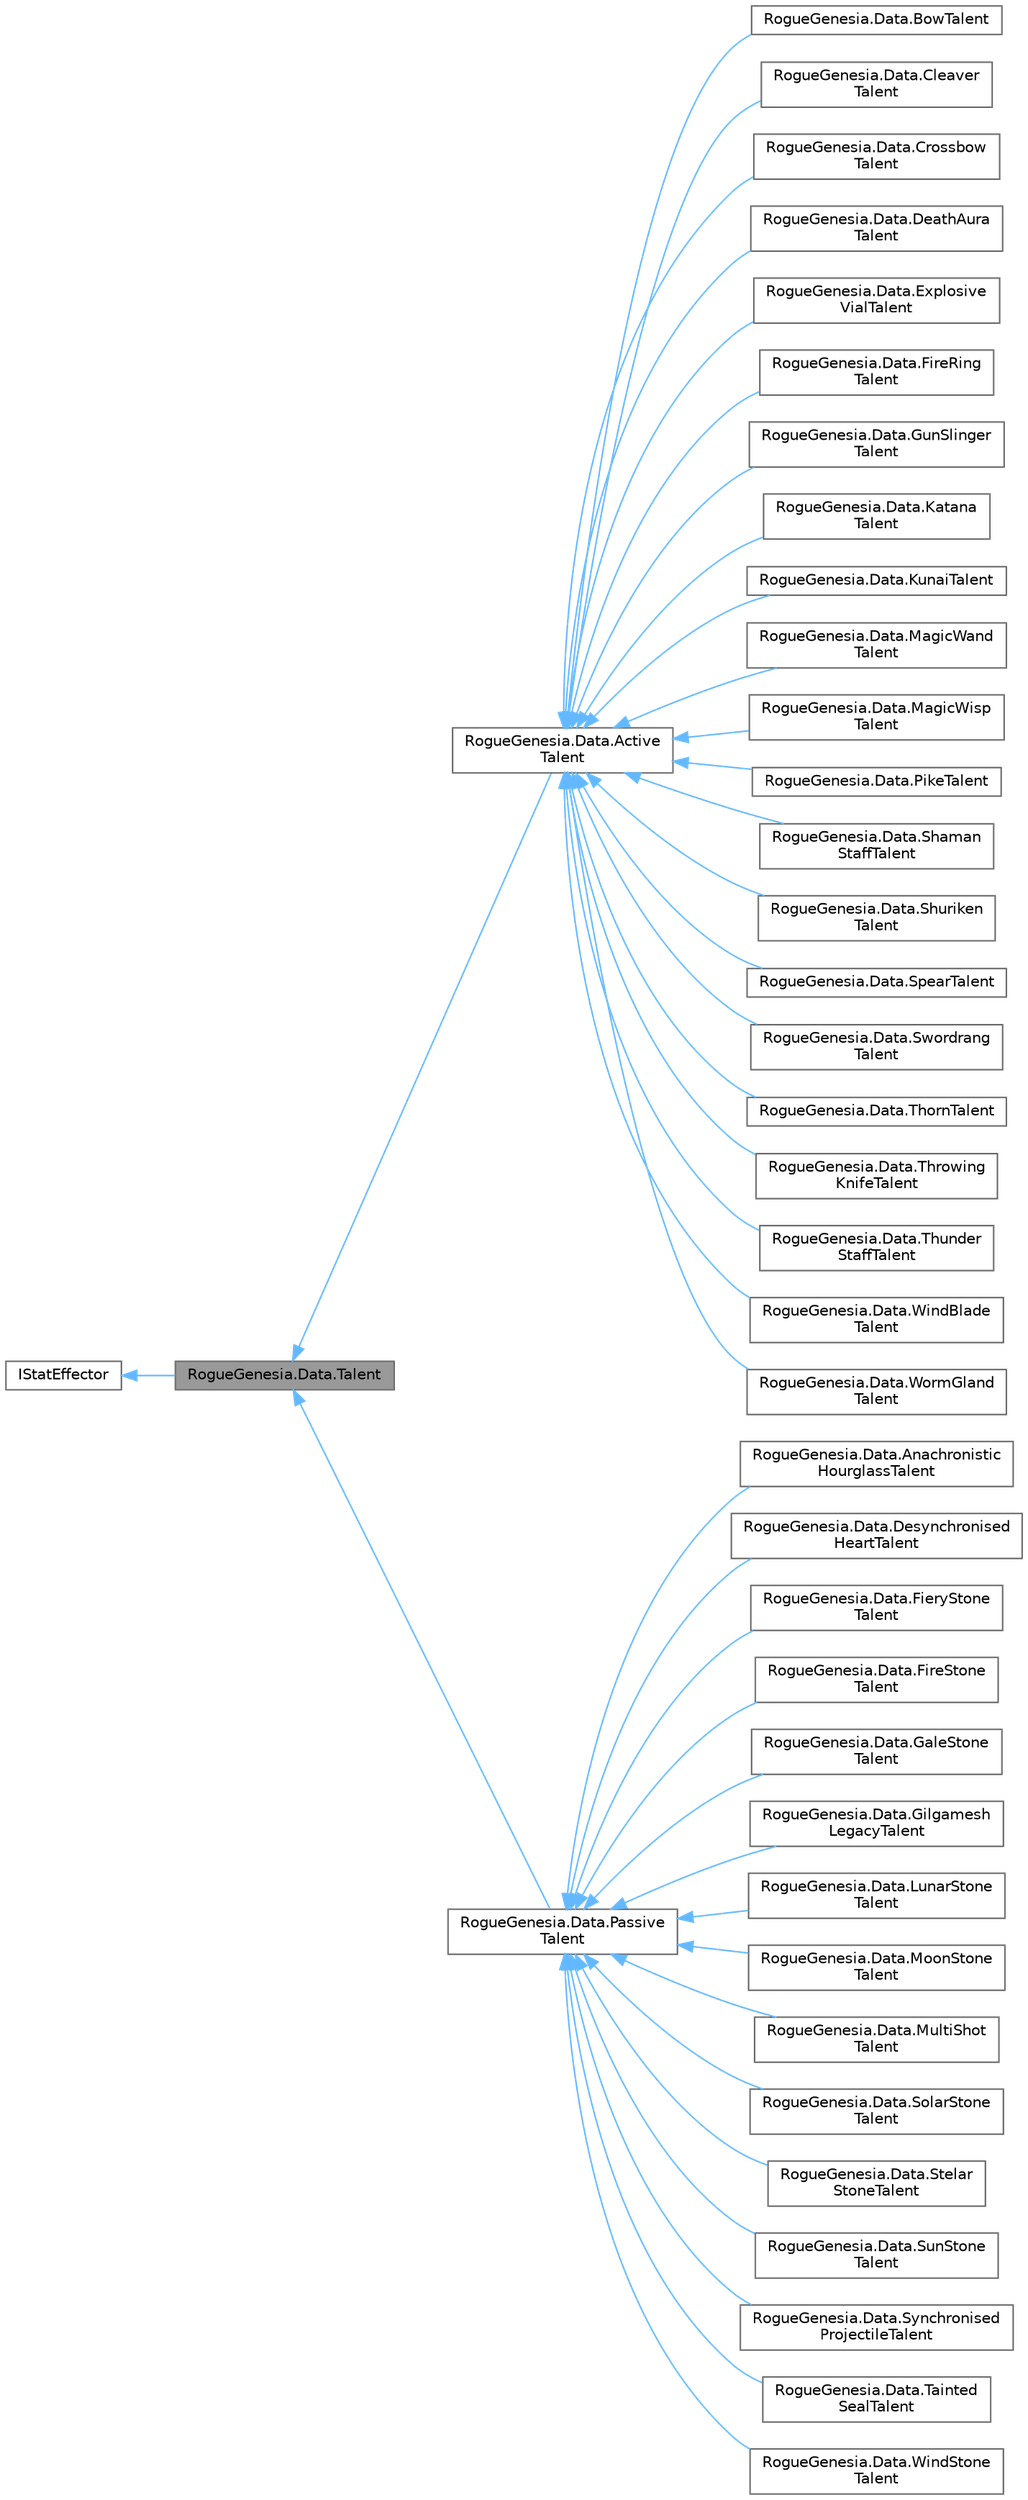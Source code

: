 digraph "RogueGenesia.Data.Talent"
{
 // LATEX_PDF_SIZE
  bgcolor="transparent";
  edge [fontname=Helvetica,fontsize=10,labelfontname=Helvetica,labelfontsize=10];
  node [fontname=Helvetica,fontsize=10,shape=box,height=0.2,width=0.4];
  rankdir="LR";
  Node1 [label="RogueGenesia.Data.Talent",height=0.2,width=0.4,color="gray40", fillcolor="grey60", style="filled", fontcolor="black",tooltip=" "];
  Node2 -> Node1 [dir="back",color="steelblue1",style="solid"];
  Node2 [label="IStatEffector",height=0.2,width=0.4,color="gray40", fillcolor="white", style="filled",URL="$interface_rogue_genesia_1_1_data_1_1_i_stat_effector.html",tooltip=" "];
  Node1 -> Node3 [dir="back",color="steelblue1",style="solid"];
  Node3 [label="RogueGenesia.Data.Active\lTalent",height=0.2,width=0.4,color="gray40", fillcolor="white", style="filled",URL="$class_rogue_genesia_1_1_data_1_1_active_talent.html",tooltip=" "];
  Node3 -> Node4 [dir="back",color="steelblue1",style="solid"];
  Node4 [label="RogueGenesia.Data.BowTalent",height=0.2,width=0.4,color="gray40", fillcolor="white", style="filled",URL="$class_rogue_genesia_1_1_data_1_1_bow_talent.html",tooltip=" "];
  Node3 -> Node5 [dir="back",color="steelblue1",style="solid"];
  Node5 [label="RogueGenesia.Data.Cleaver\lTalent",height=0.2,width=0.4,color="gray40", fillcolor="white", style="filled",URL="$class_rogue_genesia_1_1_data_1_1_cleaver_talent.html",tooltip=" "];
  Node3 -> Node6 [dir="back",color="steelblue1",style="solid"];
  Node6 [label="RogueGenesia.Data.Crossbow\lTalent",height=0.2,width=0.4,color="gray40", fillcolor="white", style="filled",URL="$class_rogue_genesia_1_1_data_1_1_crossbow_talent.html",tooltip=" "];
  Node3 -> Node7 [dir="back",color="steelblue1",style="solid"];
  Node7 [label="RogueGenesia.Data.DeathAura\lTalent",height=0.2,width=0.4,color="gray40", fillcolor="white", style="filled",URL="$class_rogue_genesia_1_1_data_1_1_death_aura_talent.html",tooltip=" "];
  Node3 -> Node8 [dir="back",color="steelblue1",style="solid"];
  Node8 [label="RogueGenesia.Data.Explosive\lVialTalent",height=0.2,width=0.4,color="gray40", fillcolor="white", style="filled",URL="$class_rogue_genesia_1_1_data_1_1_explosive_vial_talent.html",tooltip=" "];
  Node3 -> Node9 [dir="back",color="steelblue1",style="solid"];
  Node9 [label="RogueGenesia.Data.FireRing\lTalent",height=0.2,width=0.4,color="gray40", fillcolor="white", style="filled",URL="$class_rogue_genesia_1_1_data_1_1_fire_ring_talent.html",tooltip=" "];
  Node3 -> Node10 [dir="back",color="steelblue1",style="solid"];
  Node10 [label="RogueGenesia.Data.GunSlinger\lTalent",height=0.2,width=0.4,color="gray40", fillcolor="white", style="filled",URL="$class_rogue_genesia_1_1_data_1_1_gun_slinger_talent.html",tooltip=" "];
  Node3 -> Node11 [dir="back",color="steelblue1",style="solid"];
  Node11 [label="RogueGenesia.Data.Katana\lTalent",height=0.2,width=0.4,color="gray40", fillcolor="white", style="filled",URL="$class_rogue_genesia_1_1_data_1_1_katana_talent.html",tooltip=" "];
  Node3 -> Node12 [dir="back",color="steelblue1",style="solid"];
  Node12 [label="RogueGenesia.Data.KunaiTalent",height=0.2,width=0.4,color="gray40", fillcolor="white", style="filled",URL="$class_rogue_genesia_1_1_data_1_1_kunai_talent.html",tooltip=" "];
  Node3 -> Node13 [dir="back",color="steelblue1",style="solid"];
  Node13 [label="RogueGenesia.Data.MagicWand\lTalent",height=0.2,width=0.4,color="gray40", fillcolor="white", style="filled",URL="$class_rogue_genesia_1_1_data_1_1_magic_wand_talent.html",tooltip=" "];
  Node3 -> Node14 [dir="back",color="steelblue1",style="solid"];
  Node14 [label="RogueGenesia.Data.MagicWisp\lTalent",height=0.2,width=0.4,color="gray40", fillcolor="white", style="filled",URL="$class_rogue_genesia_1_1_data_1_1_magic_wisp_talent.html",tooltip=" "];
  Node3 -> Node15 [dir="back",color="steelblue1",style="solid"];
  Node15 [label="RogueGenesia.Data.PikeTalent",height=0.2,width=0.4,color="gray40", fillcolor="white", style="filled",URL="$class_rogue_genesia_1_1_data_1_1_pike_talent.html",tooltip=" "];
  Node3 -> Node16 [dir="back",color="steelblue1",style="solid"];
  Node16 [label="RogueGenesia.Data.Shaman\lStaffTalent",height=0.2,width=0.4,color="gray40", fillcolor="white", style="filled",URL="$class_rogue_genesia_1_1_data_1_1_shaman_staff_talent.html",tooltip=" "];
  Node3 -> Node17 [dir="back",color="steelblue1",style="solid"];
  Node17 [label="RogueGenesia.Data.Shuriken\lTalent",height=0.2,width=0.4,color="gray40", fillcolor="white", style="filled",URL="$class_rogue_genesia_1_1_data_1_1_shuriken_talent.html",tooltip=" "];
  Node3 -> Node18 [dir="back",color="steelblue1",style="solid"];
  Node18 [label="RogueGenesia.Data.SpearTalent",height=0.2,width=0.4,color="gray40", fillcolor="white", style="filled",URL="$class_rogue_genesia_1_1_data_1_1_spear_talent.html",tooltip=" "];
  Node3 -> Node19 [dir="back",color="steelblue1",style="solid"];
  Node19 [label="RogueGenesia.Data.Swordrang\lTalent",height=0.2,width=0.4,color="gray40", fillcolor="white", style="filled",URL="$class_rogue_genesia_1_1_data_1_1_swordrang_talent.html",tooltip=" "];
  Node3 -> Node20 [dir="back",color="steelblue1",style="solid"];
  Node20 [label="RogueGenesia.Data.ThornTalent",height=0.2,width=0.4,color="gray40", fillcolor="white", style="filled",URL="$class_rogue_genesia_1_1_data_1_1_thorn_talent.html",tooltip=" "];
  Node3 -> Node21 [dir="back",color="steelblue1",style="solid"];
  Node21 [label="RogueGenesia.Data.Throwing\lKnifeTalent",height=0.2,width=0.4,color="gray40", fillcolor="white", style="filled",URL="$class_rogue_genesia_1_1_data_1_1_throwing_knife_talent.html",tooltip=" "];
  Node3 -> Node22 [dir="back",color="steelblue1",style="solid"];
  Node22 [label="RogueGenesia.Data.Thunder\lStaffTalent",height=0.2,width=0.4,color="gray40", fillcolor="white", style="filled",URL="$class_rogue_genesia_1_1_data_1_1_thunder_staff_talent.html",tooltip=" "];
  Node3 -> Node23 [dir="back",color="steelblue1",style="solid"];
  Node23 [label="RogueGenesia.Data.WindBlade\lTalent",height=0.2,width=0.4,color="gray40", fillcolor="white", style="filled",URL="$class_rogue_genesia_1_1_data_1_1_wind_blade_talent.html",tooltip=" "];
  Node3 -> Node24 [dir="back",color="steelblue1",style="solid"];
  Node24 [label="RogueGenesia.Data.WormGland\lTalent",height=0.2,width=0.4,color="gray40", fillcolor="white", style="filled",URL="$class_rogue_genesia_1_1_data_1_1_worm_gland_talent.html",tooltip=" "];
  Node1 -> Node25 [dir="back",color="steelblue1",style="solid"];
  Node25 [label="RogueGenesia.Data.Passive\lTalent",height=0.2,width=0.4,color="gray40", fillcolor="white", style="filled",URL="$class_rogue_genesia_1_1_data_1_1_passive_talent.html",tooltip=" "];
  Node25 -> Node26 [dir="back",color="steelblue1",style="solid"];
  Node26 [label="RogueGenesia.Data.Anachronistic\lHourglassTalent",height=0.2,width=0.4,color="gray40", fillcolor="white", style="filled",URL="$class_rogue_genesia_1_1_data_1_1_anachronistic_hourglass_talent.html",tooltip=" "];
  Node25 -> Node27 [dir="back",color="steelblue1",style="solid"];
  Node27 [label="RogueGenesia.Data.Desynchronised\lHeartTalent",height=0.2,width=0.4,color="gray40", fillcolor="white", style="filled",URL="$class_rogue_genesia_1_1_data_1_1_desynchronised_heart_talent.html",tooltip=" "];
  Node25 -> Node28 [dir="back",color="steelblue1",style="solid"];
  Node28 [label="RogueGenesia.Data.FieryStone\lTalent",height=0.2,width=0.4,color="gray40", fillcolor="white", style="filled",URL="$class_rogue_genesia_1_1_data_1_1_fiery_stone_talent.html",tooltip=" "];
  Node25 -> Node29 [dir="back",color="steelblue1",style="solid"];
  Node29 [label="RogueGenesia.Data.FireStone\lTalent",height=0.2,width=0.4,color="gray40", fillcolor="white", style="filled",URL="$class_rogue_genesia_1_1_data_1_1_fire_stone_talent.html",tooltip=" "];
  Node25 -> Node30 [dir="back",color="steelblue1",style="solid"];
  Node30 [label="RogueGenesia.Data.GaleStone\lTalent",height=0.2,width=0.4,color="gray40", fillcolor="white", style="filled",URL="$class_rogue_genesia_1_1_data_1_1_gale_stone_talent.html",tooltip=" "];
  Node25 -> Node31 [dir="back",color="steelblue1",style="solid"];
  Node31 [label="RogueGenesia.Data.Gilgamesh\lLegacyTalent",height=0.2,width=0.4,color="gray40", fillcolor="white", style="filled",URL="$class_rogue_genesia_1_1_data_1_1_gilgamesh_legacy_talent.html",tooltip=" "];
  Node25 -> Node32 [dir="back",color="steelblue1",style="solid"];
  Node32 [label="RogueGenesia.Data.LunarStone\lTalent",height=0.2,width=0.4,color="gray40", fillcolor="white", style="filled",URL="$class_rogue_genesia_1_1_data_1_1_lunar_stone_talent.html",tooltip=" "];
  Node25 -> Node33 [dir="back",color="steelblue1",style="solid"];
  Node33 [label="RogueGenesia.Data.MoonStone\lTalent",height=0.2,width=0.4,color="gray40", fillcolor="white", style="filled",URL="$class_rogue_genesia_1_1_data_1_1_moon_stone_talent.html",tooltip=" "];
  Node25 -> Node34 [dir="back",color="steelblue1",style="solid"];
  Node34 [label="RogueGenesia.Data.MultiShot\lTalent",height=0.2,width=0.4,color="gray40", fillcolor="white", style="filled",URL="$class_rogue_genesia_1_1_data_1_1_multi_shot_talent.html",tooltip=" "];
  Node25 -> Node35 [dir="back",color="steelblue1",style="solid"];
  Node35 [label="RogueGenesia.Data.SolarStone\lTalent",height=0.2,width=0.4,color="gray40", fillcolor="white", style="filled",URL="$class_rogue_genesia_1_1_data_1_1_solar_stone_talent.html",tooltip=" "];
  Node25 -> Node36 [dir="back",color="steelblue1",style="solid"];
  Node36 [label="RogueGenesia.Data.Stelar\lStoneTalent",height=0.2,width=0.4,color="gray40", fillcolor="white", style="filled",URL="$class_rogue_genesia_1_1_data_1_1_stelar_stone_talent.html",tooltip=" "];
  Node25 -> Node37 [dir="back",color="steelblue1",style="solid"];
  Node37 [label="RogueGenesia.Data.SunStone\lTalent",height=0.2,width=0.4,color="gray40", fillcolor="white", style="filled",URL="$class_rogue_genesia_1_1_data_1_1_sun_stone_talent.html",tooltip=" "];
  Node25 -> Node38 [dir="back",color="steelblue1",style="solid"];
  Node38 [label="RogueGenesia.Data.Synchronised\lProjectileTalent",height=0.2,width=0.4,color="gray40", fillcolor="white", style="filled",URL="$class_rogue_genesia_1_1_data_1_1_synchronised_projectile_talent.html",tooltip=" "];
  Node25 -> Node39 [dir="back",color="steelblue1",style="solid"];
  Node39 [label="RogueGenesia.Data.Tainted\lSealTalent",height=0.2,width=0.4,color="gray40", fillcolor="white", style="filled",URL="$class_rogue_genesia_1_1_data_1_1_tainted_seal_talent.html",tooltip=" "];
  Node25 -> Node40 [dir="back",color="steelblue1",style="solid"];
  Node40 [label="RogueGenesia.Data.WindStone\lTalent",height=0.2,width=0.4,color="gray40", fillcolor="white", style="filled",URL="$class_rogue_genesia_1_1_data_1_1_wind_stone_talent.html",tooltip=" "];
}
